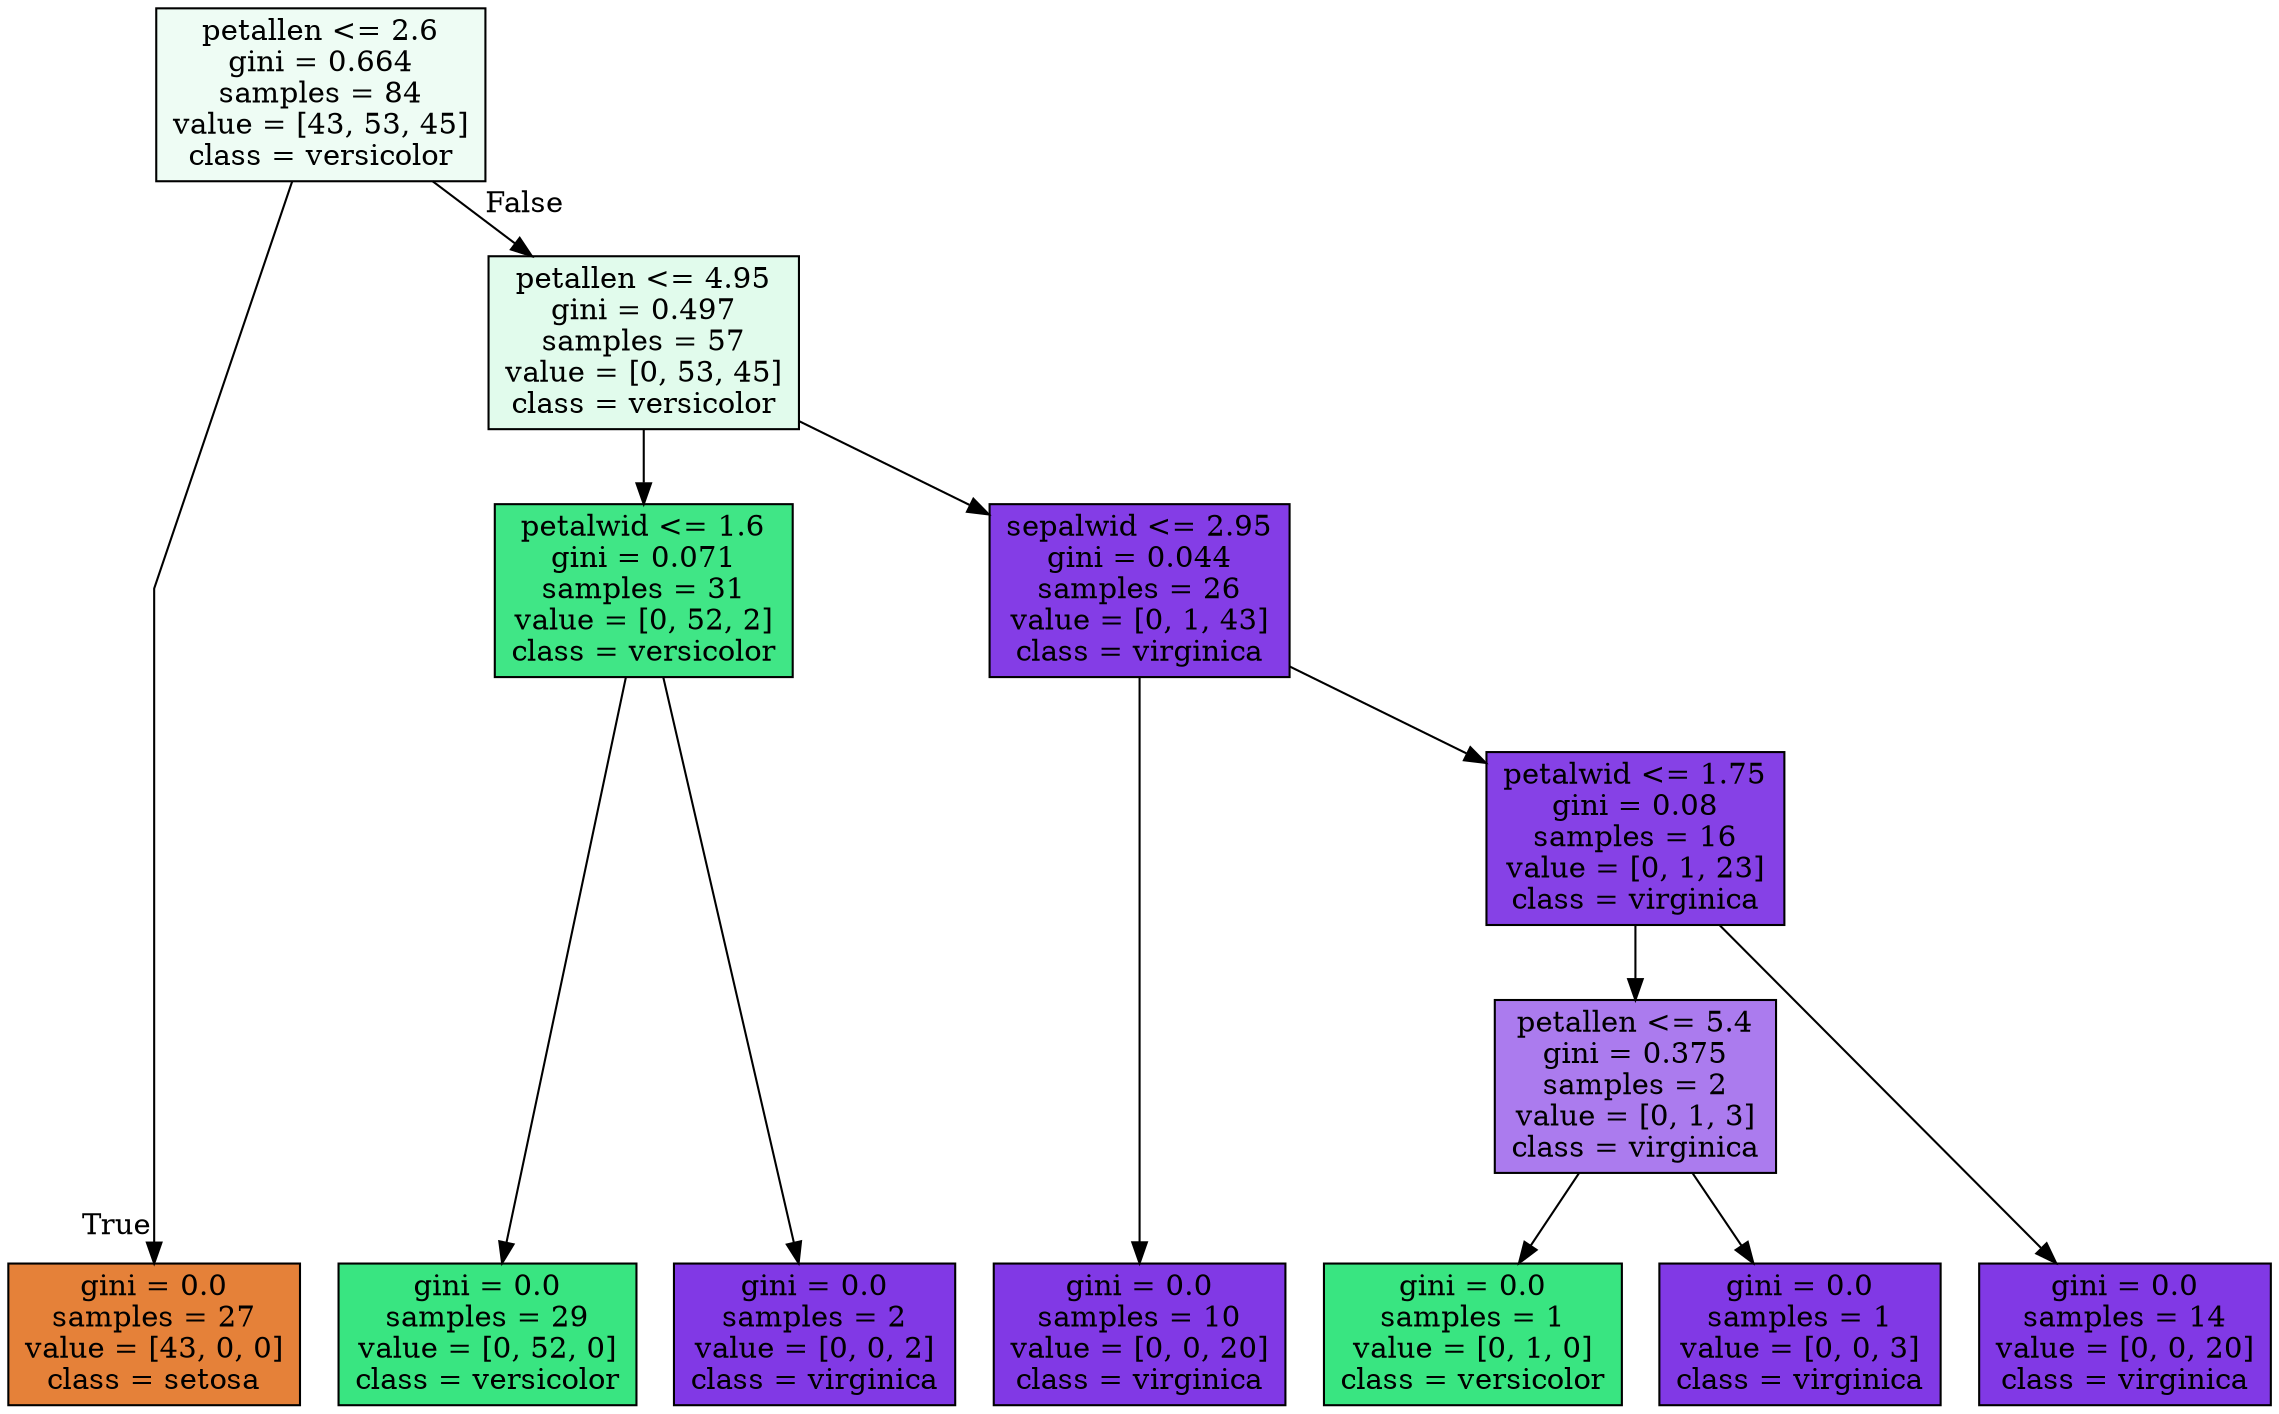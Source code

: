 digraph Tree {
node [shape=box, style="filled", color="black"] ;
graph [ranksep=equally, splines=polyline] ;
0 [label="petallen <= 2.6\ngini = 0.664\nsamples = 84\nvalue = [43, 53, 45]\nclass = versicolor", fillcolor="#39e58115"] ;
1 [label="gini = 0.0\nsamples = 27\nvalue = [43, 0, 0]\nclass = setosa", fillcolor="#e58139ff"] ;
0 -> 1 [labeldistance=2.5, labelangle=45, headlabel="True"] ;
2 [label="petallen <= 4.95\ngini = 0.497\nsamples = 57\nvalue = [0, 53, 45]\nclass = versicolor", fillcolor="#39e58126"] ;
0 -> 2 [labeldistance=2.5, labelangle=-45, headlabel="False"] ;
3 [label="petalwid <= 1.6\ngini = 0.071\nsamples = 31\nvalue = [0, 52, 2]\nclass = versicolor", fillcolor="#39e581f5"] ;
2 -> 3 ;
4 [label="gini = 0.0\nsamples = 29\nvalue = [0, 52, 0]\nclass = versicolor", fillcolor="#39e581ff"] ;
3 -> 4 ;
5 [label="gini = 0.0\nsamples = 2\nvalue = [0, 0, 2]\nclass = virginica", fillcolor="#8139e5ff"] ;
3 -> 5 ;
6 [label="sepalwid <= 2.95\ngini = 0.044\nsamples = 26\nvalue = [0, 1, 43]\nclass = virginica", fillcolor="#8139e5f9"] ;
2 -> 6 ;
7 [label="gini = 0.0\nsamples = 10\nvalue = [0, 0, 20]\nclass = virginica", fillcolor="#8139e5ff"] ;
6 -> 7 ;
8 [label="petalwid <= 1.75\ngini = 0.08\nsamples = 16\nvalue = [0, 1, 23]\nclass = virginica", fillcolor="#8139e5f4"] ;
6 -> 8 ;
9 [label="petallen <= 5.4\ngini = 0.375\nsamples = 2\nvalue = [0, 1, 3]\nclass = virginica", fillcolor="#8139e5aa"] ;
8 -> 9 ;
10 [label="gini = 0.0\nsamples = 1\nvalue = [0, 1, 0]\nclass = versicolor", fillcolor="#39e581ff"] ;
9 -> 10 ;
11 [label="gini = 0.0\nsamples = 1\nvalue = [0, 0, 3]\nclass = virginica", fillcolor="#8139e5ff"] ;
9 -> 11 ;
12 [label="gini = 0.0\nsamples = 14\nvalue = [0, 0, 20]\nclass = virginica", fillcolor="#8139e5ff"] ;
8 -> 12 ;
{rank=same ; 0} ;
{rank=same ; 2} ;
{rank=same ; 3; 6} ;
{rank=same ; 8} ;
{rank=same ; 9} ;
{rank=same ; 1; 4; 5; 7; 10; 11; 12} ;
}